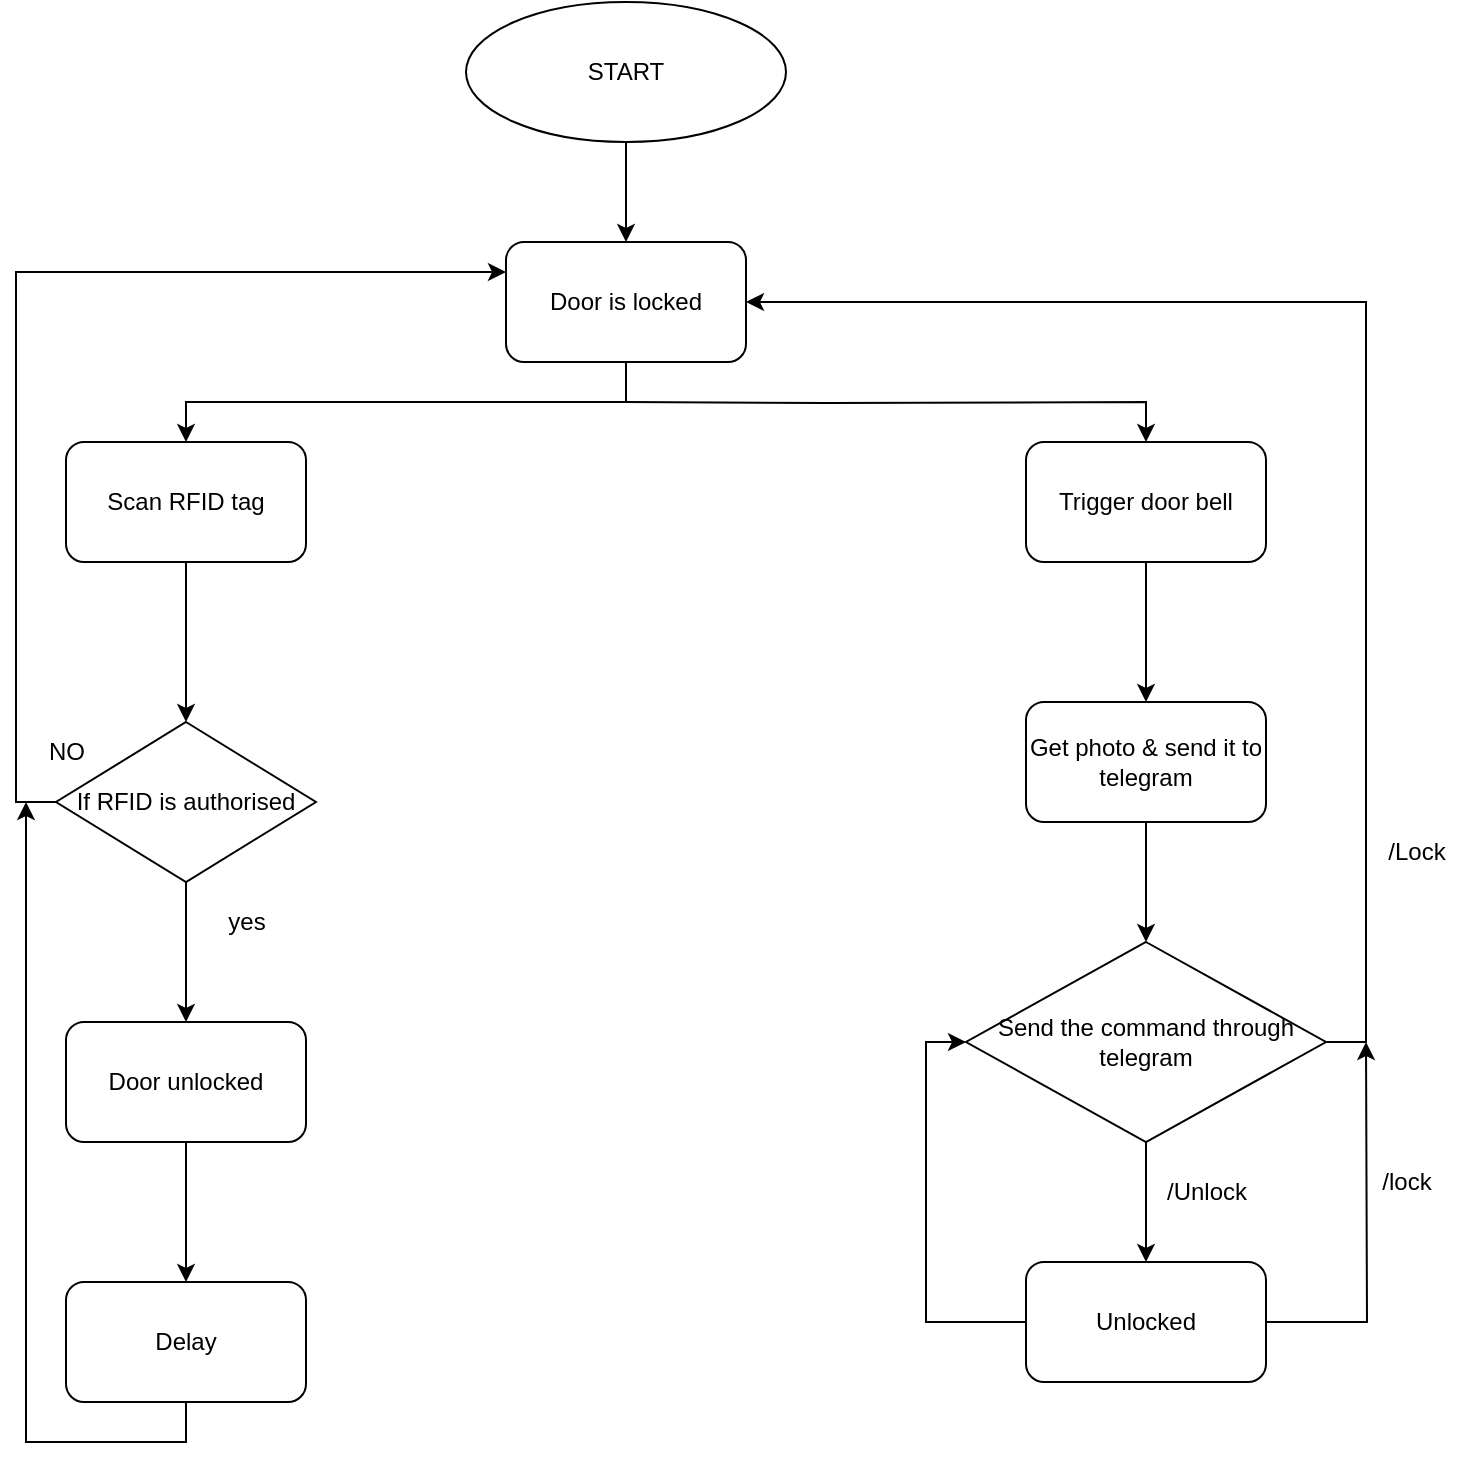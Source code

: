 <mxfile version="21.1.1" type="github">
  <diagram name="Page-1" id="OplYHhn2Q5elBCXiScx5">
    <mxGraphModel dx="1518" dy="646" grid="1" gridSize="10" guides="1" tooltips="1" connect="1" arrows="1" fold="1" page="1" pageScale="1" pageWidth="827" pageHeight="1169" math="0" shadow="0">
      <root>
        <mxCell id="0" />
        <mxCell id="1" parent="0" />
        <mxCell id="ii99RUpCXS74qhzlLeB_-3" value="" style="edgeStyle=orthogonalEdgeStyle;rounded=0;orthogonalLoop=1;jettySize=auto;html=1;" edge="1" parent="1" source="ii99RUpCXS74qhzlLeB_-1" target="ii99RUpCXS74qhzlLeB_-2">
          <mxGeometry relative="1" as="geometry" />
        </mxCell>
        <mxCell id="ii99RUpCXS74qhzlLeB_-1" value="START" style="ellipse;whiteSpace=wrap;html=1;" vertex="1" parent="1">
          <mxGeometry x="280" y="40" width="160" height="70" as="geometry" />
        </mxCell>
        <mxCell id="ii99RUpCXS74qhzlLeB_-6" style="edgeStyle=orthogonalEdgeStyle;rounded=0;orthogonalLoop=1;jettySize=auto;html=1;exitX=0.5;exitY=1;exitDx=0;exitDy=0;" edge="1" parent="1" source="ii99RUpCXS74qhzlLeB_-2" target="ii99RUpCXS74qhzlLeB_-4">
          <mxGeometry relative="1" as="geometry" />
        </mxCell>
        <mxCell id="ii99RUpCXS74qhzlLeB_-2" value="Door is locked" style="rounded=1;whiteSpace=wrap;html=1;" vertex="1" parent="1">
          <mxGeometry x="300" y="160" width="120" height="60" as="geometry" />
        </mxCell>
        <mxCell id="ii99RUpCXS74qhzlLeB_-10" value="" style="edgeStyle=orthogonalEdgeStyle;rounded=0;orthogonalLoop=1;jettySize=auto;html=1;" edge="1" parent="1" source="ii99RUpCXS74qhzlLeB_-4" target="ii99RUpCXS74qhzlLeB_-9">
          <mxGeometry relative="1" as="geometry" />
        </mxCell>
        <mxCell id="ii99RUpCXS74qhzlLeB_-4" value="Scan RFID tag" style="rounded=1;whiteSpace=wrap;html=1;" vertex="1" parent="1">
          <mxGeometry x="80" y="260" width="120" height="60" as="geometry" />
        </mxCell>
        <mxCell id="ii99RUpCXS74qhzlLeB_-18" value="" style="edgeStyle=orthogonalEdgeStyle;rounded=0;orthogonalLoop=1;jettySize=auto;html=1;" edge="1" parent="1" source="ii99RUpCXS74qhzlLeB_-5" target="ii99RUpCXS74qhzlLeB_-17">
          <mxGeometry relative="1" as="geometry" />
        </mxCell>
        <mxCell id="ii99RUpCXS74qhzlLeB_-5" value="Trigger door bell" style="rounded=1;whiteSpace=wrap;html=1;" vertex="1" parent="1">
          <mxGeometry x="560" y="260" width="120" height="60" as="geometry" />
        </mxCell>
        <mxCell id="ii99RUpCXS74qhzlLeB_-8" style="edgeStyle=orthogonalEdgeStyle;rounded=0;orthogonalLoop=1;jettySize=auto;html=1;exitX=0.5;exitY=1;exitDx=0;exitDy=0;entryX=0.5;entryY=0;entryDx=0;entryDy=0;" edge="1" parent="1" target="ii99RUpCXS74qhzlLeB_-5">
          <mxGeometry relative="1" as="geometry">
            <mxPoint x="360" y="240" as="sourcePoint" />
            <mxPoint x="570" y="260" as="targetPoint" />
          </mxGeometry>
        </mxCell>
        <mxCell id="ii99RUpCXS74qhzlLeB_-11" style="edgeStyle=orthogonalEdgeStyle;rounded=0;orthogonalLoop=1;jettySize=auto;html=1;exitX=0;exitY=0.5;exitDx=0;exitDy=0;entryX=0;entryY=0.25;entryDx=0;entryDy=0;" edge="1" parent="1" source="ii99RUpCXS74qhzlLeB_-9" target="ii99RUpCXS74qhzlLeB_-2">
          <mxGeometry relative="1" as="geometry" />
        </mxCell>
        <mxCell id="ii99RUpCXS74qhzlLeB_-13" value="" style="edgeStyle=orthogonalEdgeStyle;rounded=0;orthogonalLoop=1;jettySize=auto;html=1;" edge="1" parent="1" source="ii99RUpCXS74qhzlLeB_-9" target="ii99RUpCXS74qhzlLeB_-12">
          <mxGeometry relative="1" as="geometry" />
        </mxCell>
        <mxCell id="ii99RUpCXS74qhzlLeB_-9" value="If RFID is authorised" style="rhombus;whiteSpace=wrap;html=1;" vertex="1" parent="1">
          <mxGeometry x="75" y="400" width="130" height="80" as="geometry" />
        </mxCell>
        <mxCell id="ii99RUpCXS74qhzlLeB_-15" value="" style="edgeStyle=orthogonalEdgeStyle;rounded=0;orthogonalLoop=1;jettySize=auto;html=1;" edge="1" parent="1" source="ii99RUpCXS74qhzlLeB_-12" target="ii99RUpCXS74qhzlLeB_-14">
          <mxGeometry relative="1" as="geometry" />
        </mxCell>
        <mxCell id="ii99RUpCXS74qhzlLeB_-12" value="Door unlocked" style="rounded=1;whiteSpace=wrap;html=1;" vertex="1" parent="1">
          <mxGeometry x="80" y="550" width="120" height="60" as="geometry" />
        </mxCell>
        <mxCell id="ii99RUpCXS74qhzlLeB_-16" style="edgeStyle=orthogonalEdgeStyle;rounded=0;orthogonalLoop=1;jettySize=auto;html=1;exitX=0.5;exitY=1;exitDx=0;exitDy=0;" edge="1" parent="1" source="ii99RUpCXS74qhzlLeB_-14">
          <mxGeometry relative="1" as="geometry">
            <mxPoint x="60" y="440" as="targetPoint" />
          </mxGeometry>
        </mxCell>
        <mxCell id="ii99RUpCXS74qhzlLeB_-14" value="Delay" style="rounded=1;whiteSpace=wrap;html=1;" vertex="1" parent="1">
          <mxGeometry x="80" y="680" width="120" height="60" as="geometry" />
        </mxCell>
        <mxCell id="ii99RUpCXS74qhzlLeB_-20" value="" style="edgeStyle=orthogonalEdgeStyle;rounded=0;orthogonalLoop=1;jettySize=auto;html=1;" edge="1" parent="1" source="ii99RUpCXS74qhzlLeB_-17" target="ii99RUpCXS74qhzlLeB_-19">
          <mxGeometry relative="1" as="geometry" />
        </mxCell>
        <mxCell id="ii99RUpCXS74qhzlLeB_-17" value="Get photo &amp;amp; send it to telegram" style="rounded=1;whiteSpace=wrap;html=1;" vertex="1" parent="1">
          <mxGeometry x="560" y="390" width="120" height="60" as="geometry" />
        </mxCell>
        <mxCell id="ii99RUpCXS74qhzlLeB_-22" value="" style="edgeStyle=orthogonalEdgeStyle;rounded=0;orthogonalLoop=1;jettySize=auto;html=1;" edge="1" parent="1" source="ii99RUpCXS74qhzlLeB_-19" target="ii99RUpCXS74qhzlLeB_-21">
          <mxGeometry relative="1" as="geometry" />
        </mxCell>
        <mxCell id="ii99RUpCXS74qhzlLeB_-25" style="edgeStyle=orthogonalEdgeStyle;rounded=0;orthogonalLoop=1;jettySize=auto;html=1;exitX=1;exitY=0.5;exitDx=0;exitDy=0;entryX=1;entryY=0.5;entryDx=0;entryDy=0;" edge="1" parent="1" source="ii99RUpCXS74qhzlLeB_-19" target="ii99RUpCXS74qhzlLeB_-2">
          <mxGeometry relative="1" as="geometry" />
        </mxCell>
        <mxCell id="ii99RUpCXS74qhzlLeB_-19" value="Send the command through telegram" style="rhombus;whiteSpace=wrap;html=1;" vertex="1" parent="1">
          <mxGeometry x="530" y="510" width="180" height="100" as="geometry" />
        </mxCell>
        <mxCell id="ii99RUpCXS74qhzlLeB_-24" style="edgeStyle=orthogonalEdgeStyle;rounded=0;orthogonalLoop=1;jettySize=auto;html=1;exitX=0;exitY=0.5;exitDx=0;exitDy=0;entryX=0;entryY=0.5;entryDx=0;entryDy=0;" edge="1" parent="1" source="ii99RUpCXS74qhzlLeB_-21" target="ii99RUpCXS74qhzlLeB_-19">
          <mxGeometry relative="1" as="geometry" />
        </mxCell>
        <mxCell id="ii99RUpCXS74qhzlLeB_-30" style="edgeStyle=orthogonalEdgeStyle;rounded=0;orthogonalLoop=1;jettySize=auto;html=1;exitX=1;exitY=0.5;exitDx=0;exitDy=0;" edge="1" parent="1" source="ii99RUpCXS74qhzlLeB_-21">
          <mxGeometry relative="1" as="geometry">
            <mxPoint x="730" y="560" as="targetPoint" />
          </mxGeometry>
        </mxCell>
        <mxCell id="ii99RUpCXS74qhzlLeB_-21" value="Unlocked" style="rounded=1;whiteSpace=wrap;html=1;" vertex="1" parent="1">
          <mxGeometry x="560" y="670" width="120" height="60" as="geometry" />
        </mxCell>
        <mxCell id="ii99RUpCXS74qhzlLeB_-26" value="/Unlock" style="text;html=1;align=center;verticalAlign=middle;resizable=0;points=[];autosize=1;strokeColor=none;fillColor=none;" vertex="1" parent="1">
          <mxGeometry x="620" y="620" width="60" height="30" as="geometry" />
        </mxCell>
        <mxCell id="ii99RUpCXS74qhzlLeB_-27" value="/Lock" style="text;html=1;align=center;verticalAlign=middle;resizable=0;points=[];autosize=1;strokeColor=none;fillColor=none;" vertex="1" parent="1">
          <mxGeometry x="730" y="450" width="50" height="30" as="geometry" />
        </mxCell>
        <mxCell id="ii99RUpCXS74qhzlLeB_-28" value="yes" style="text;html=1;align=center;verticalAlign=middle;resizable=0;points=[];autosize=1;strokeColor=none;fillColor=none;" vertex="1" parent="1">
          <mxGeometry x="150" y="485" width="40" height="30" as="geometry" />
        </mxCell>
        <mxCell id="ii99RUpCXS74qhzlLeB_-29" value="NO" style="text;html=1;align=center;verticalAlign=middle;resizable=0;points=[];autosize=1;strokeColor=none;fillColor=none;" vertex="1" parent="1">
          <mxGeometry x="60" y="400" width="40" height="30" as="geometry" />
        </mxCell>
        <mxCell id="ii99RUpCXS74qhzlLeB_-31" value="/lock" style="text;html=1;align=center;verticalAlign=middle;resizable=0;points=[];autosize=1;strokeColor=none;fillColor=none;" vertex="1" parent="1">
          <mxGeometry x="725" y="615" width="50" height="30" as="geometry" />
        </mxCell>
      </root>
    </mxGraphModel>
  </diagram>
</mxfile>
